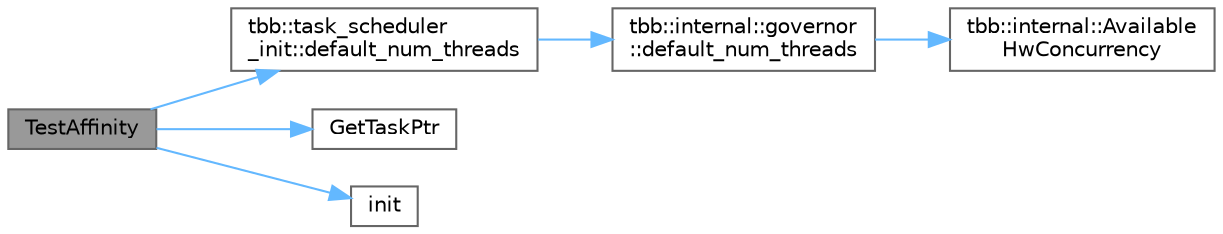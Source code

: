 digraph "TestAffinity"
{
 // LATEX_PDF_SIZE
  bgcolor="transparent";
  edge [fontname=Helvetica,fontsize=10,labelfontname=Helvetica,labelfontsize=10];
  node [fontname=Helvetica,fontsize=10,shape=box,height=0.2,width=0.4];
  rankdir="LR";
  Node1 [id="Node000001",label="TestAffinity",height=0.2,width=0.4,color="gray40", fillcolor="grey60", style="filled", fontcolor="black",tooltip=" "];
  Node1 -> Node2 [id="edge1_Node000001_Node000002",color="steelblue1",style="solid",tooltip=" "];
  Node2 [id="Node000002",label="tbb::task_scheduler\l_init::default_num_threads",height=0.2,width=0.4,color="grey40", fillcolor="white", style="filled",URL="$classtbb_1_1task__scheduler__init.html#a7177e341a66163cbed948013dbe86c56",tooltip="Returns the number of threads TBB scheduler would create if initialized by default."];
  Node2 -> Node3 [id="edge2_Node000002_Node000003",color="steelblue1",style="solid",tooltip=" "];
  Node3 [id="Node000003",label="tbb::internal::governor\l::default_num_threads",height=0.2,width=0.4,color="grey40", fillcolor="white", style="filled",URL="$classtbb_1_1internal_1_1governor.html#a87ef607c22c347eb97ddafa4384b4f1d",tooltip=" "];
  Node3 -> Node4 [id="edge3_Node000003_Node000004",color="steelblue1",style="solid",tooltip=" "];
  Node4 [id="Node000004",label="tbb::internal::Available\lHwConcurrency",height=0.2,width=0.4,color="grey40", fillcolor="white", style="filled",URL="$namespacetbb_1_1internal.html#a5f583dafcd8d7ffeb10905c4eb509cd9",tooltip="Returns maximal parallelism level supported by the current OS configuration."];
  Node1 -> Node5 [id="edge4_Node000001_Node000005",color="steelblue1",style="solid",tooltip=" "];
  Node5 [id="Node000005",label="GetTaskPtr",height=0.2,width=0.4,color="grey40", fillcolor="white", style="filled",URL="$harness__task_8h.html#ac6e8d864442457eb873ca20f45458251",tooltip="Helper for verifying that old use cases of spawn syntax still work."];
  Node1 -> Node6 [id="edge5_Node000001_Node000006",color="steelblue1",style="solid",tooltip=" "];
  Node6 [id="Node000006",label="init",height=0.2,width=0.4,color="grey40", fillcolor="white", style="filled",URL="$boing_8c.html#a2858154e2009b0e6e616f313177762bc",tooltip=" "];
}
